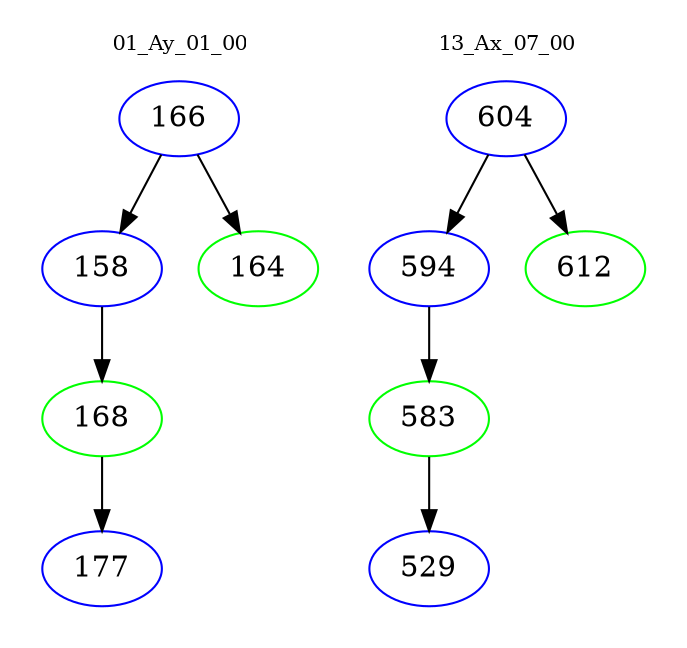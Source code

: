 digraph{
subgraph cluster_0 {
color = white
label = "01_Ay_01_00";
fontsize=10;
T0_166 [label="166", color="blue"]
T0_166 -> T0_158 [color="black"]
T0_158 [label="158", color="blue"]
T0_158 -> T0_168 [color="black"]
T0_168 [label="168", color="green"]
T0_168 -> T0_177 [color="black"]
T0_177 [label="177", color="blue"]
T0_166 -> T0_164 [color="black"]
T0_164 [label="164", color="green"]
}
subgraph cluster_1 {
color = white
label = "13_Ax_07_00";
fontsize=10;
T1_604 [label="604", color="blue"]
T1_604 -> T1_594 [color="black"]
T1_594 [label="594", color="blue"]
T1_594 -> T1_583 [color="black"]
T1_583 [label="583", color="green"]
T1_583 -> T1_529 [color="black"]
T1_529 [label="529", color="blue"]
T1_604 -> T1_612 [color="black"]
T1_612 [label="612", color="green"]
}
}

